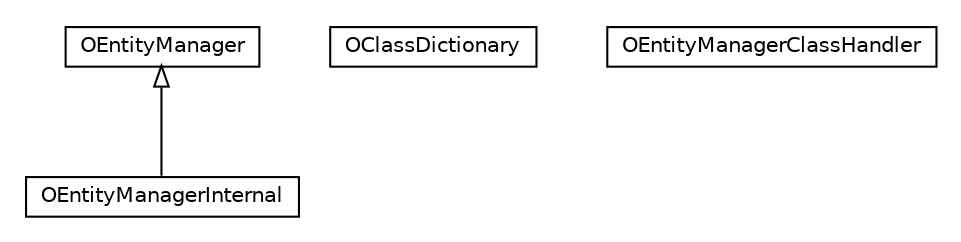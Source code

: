 #!/usr/local/bin/dot
#
# Class diagram 
# Generated by UMLGraph version R5_6-24-gf6e263 (http://www.umlgraph.org/)
#

digraph G {
	edge [fontname="Helvetica",fontsize=10,labelfontname="Helvetica",labelfontsize=10];
	node [fontname="Helvetica",fontsize=10,shape=plaintext];
	nodesep=0.25;
	ranksep=0.5;
	// com.orientechnologies.orient.core.entity.OEntityManagerInternal
	c236916 [label=<<table title="com.orientechnologies.orient.core.entity.OEntityManagerInternal" border="0" cellborder="1" cellspacing="0" cellpadding="2" port="p" href="./OEntityManagerInternal.html">
		<tr><td><table border="0" cellspacing="0" cellpadding="1">
<tr><td align="center" balign="center"> OEntityManagerInternal </td></tr>
		</table></td></tr>
		</table>>, URL="./OEntityManagerInternal.html", fontname="Helvetica", fontcolor="black", fontsize=10.0];
	// com.orientechnologies.orient.core.entity.OClassDictionary
	c236917 [label=<<table title="com.orientechnologies.orient.core.entity.OClassDictionary" border="0" cellborder="1" cellspacing="0" cellpadding="2" port="p" href="./OClassDictionary.html">
		<tr><td><table border="0" cellspacing="0" cellpadding="1">
<tr><td align="center" balign="center"> OClassDictionary </td></tr>
		</table></td></tr>
		</table>>, URL="./OClassDictionary.html", fontname="Helvetica", fontcolor="black", fontsize=10.0];
	// com.orientechnologies.orient.core.entity.OEntityManager
	c236918 [label=<<table title="com.orientechnologies.orient.core.entity.OEntityManager" border="0" cellborder="1" cellspacing="0" cellpadding="2" port="p" href="./OEntityManager.html">
		<tr><td><table border="0" cellspacing="0" cellpadding="1">
<tr><td align="center" balign="center"> OEntityManager </td></tr>
		</table></td></tr>
		</table>>, URL="./OEntityManager.html", fontname="Helvetica", fontcolor="black", fontsize=10.0];
	// com.orientechnologies.orient.core.entity.OEntityManagerClassHandler
	c236919 [label=<<table title="com.orientechnologies.orient.core.entity.OEntityManagerClassHandler" border="0" cellborder="1" cellspacing="0" cellpadding="2" port="p" href="./OEntityManagerClassHandler.html">
		<tr><td><table border="0" cellspacing="0" cellpadding="1">
<tr><td align="center" balign="center"> OEntityManagerClassHandler </td></tr>
		</table></td></tr>
		</table>>, URL="./OEntityManagerClassHandler.html", fontname="Helvetica", fontcolor="black", fontsize=10.0];
	//com.orientechnologies.orient.core.entity.OEntityManagerInternal extends com.orientechnologies.orient.core.entity.OEntityManager
	c236918:p -> c236916:p [dir=back,arrowtail=empty];
}

